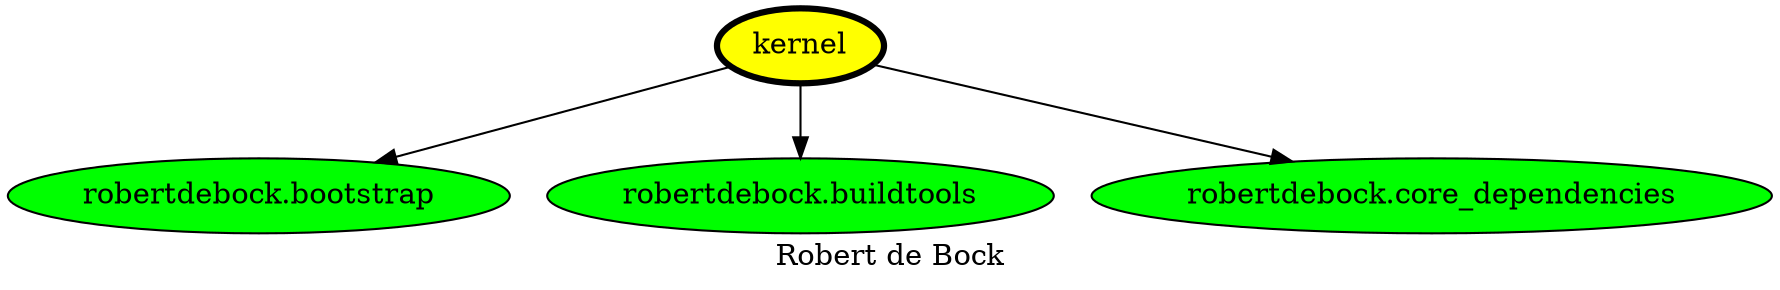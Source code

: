 digraph PhiloDilemma {
  label = "Robert de Bock" ;
  overlap=false
  {
    "kernel" [fillcolor=yellow style=filled penwidth=3]
    "robertdebock.bootstrap" [fillcolor=green style=filled]
    "robertdebock.buildtools" [fillcolor=green style=filled]
    "robertdebock.core_dependencies" [fillcolor=green style=filled]
  }
  "kernel" -> "robertdebock.bootstrap"
  "kernel" -> "robertdebock.buildtools"
  "kernel" -> "robertdebock.core_dependencies"
}
